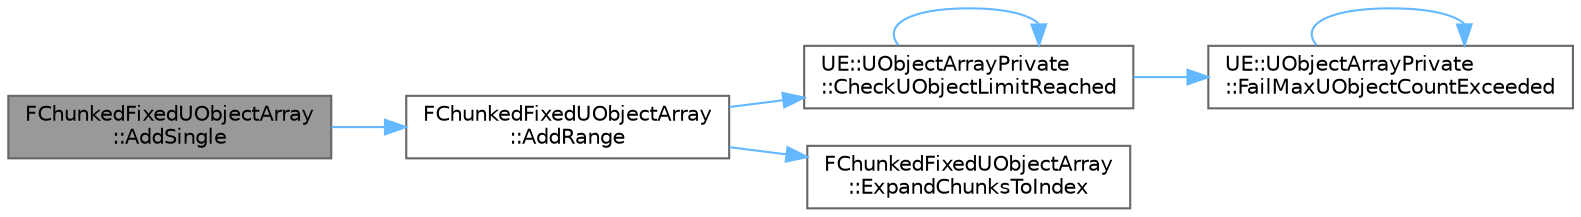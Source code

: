 digraph "FChunkedFixedUObjectArray::AddSingle"
{
 // INTERACTIVE_SVG=YES
 // LATEX_PDF_SIZE
  bgcolor="transparent";
  edge [fontname=Helvetica,fontsize=10,labelfontname=Helvetica,labelfontsize=10];
  node [fontname=Helvetica,fontsize=10,shape=box,height=0.2,width=0.4];
  rankdir="LR";
  Node1 [id="Node000001",label="FChunkedFixedUObjectArray\l::AddSingle",height=0.2,width=0.4,color="gray40", fillcolor="grey60", style="filled", fontcolor="black",tooltip=" "];
  Node1 -> Node2 [id="edge1_Node000001_Node000002",color="steelblue1",style="solid",tooltip=" "];
  Node2 [id="Node000002",label="FChunkedFixedUObjectArray\l::AddRange",height=0.2,width=0.4,color="grey40", fillcolor="white", style="filled",URL="$dd/d95/classFChunkedFixedUObjectArray.html#a96c05fcd4c0c6bb51b6072ffef618e70",tooltip=" "];
  Node2 -> Node3 [id="edge2_Node000002_Node000003",color="steelblue1",style="solid",tooltip=" "];
  Node3 [id="Node000003",label="UE::UObjectArrayPrivate\l::CheckUObjectLimitReached",height=0.2,width=0.4,color="grey40", fillcolor="white", style="filled",URL="$d6/d56/namespaceUE_1_1UObjectArrayPrivate.html#a5368afea9aa272b211d98b9aa6eda2b6",tooltip=" "];
  Node3 -> Node3 [id="edge3_Node000003_Node000003",color="steelblue1",style="solid",tooltip=" "];
  Node3 -> Node4 [id="edge4_Node000003_Node000004",color="steelblue1",style="solid",tooltip=" "];
  Node4 [id="Node000004",label="UE::UObjectArrayPrivate\l::FailMaxUObjectCountExceeded",height=0.2,width=0.4,color="grey40", fillcolor="white", style="filled",URL="$d6/d56/namespaceUE_1_1UObjectArrayPrivate.html#a83902abaf42f19dd28dd9b58a9f876a9",tooltip=" "];
  Node4 -> Node4 [id="edge5_Node000004_Node000004",color="steelblue1",style="solid",tooltip=" "];
  Node2 -> Node5 [id="edge6_Node000002_Node000005",color="steelblue1",style="solid",tooltip=" "];
  Node5 [id="Node000005",label="FChunkedFixedUObjectArray\l::ExpandChunksToIndex",height=0.2,width=0.4,color="grey40", fillcolor="white", style="filled",URL="$dd/d95/classFChunkedFixedUObjectArray.html#a67a1c4e0597276bf0a16f3282ac48e56",tooltip="Allocates new chunk for the array."];
}
